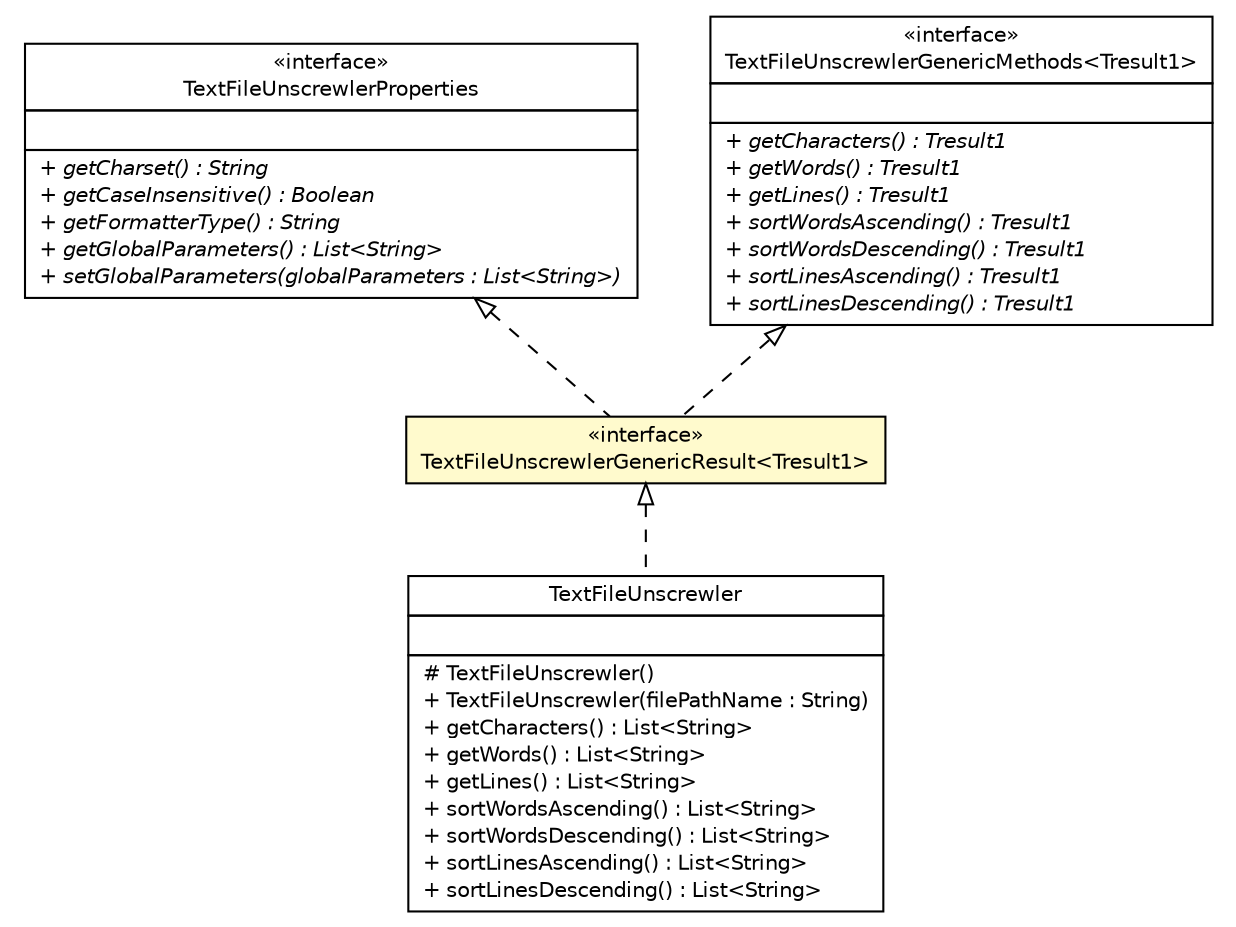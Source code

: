 #!/usr/local/bin/dot
#
# Class diagram 
# Generated by UMLGraph version R5_6-24-gf6e263 (http://www.umlgraph.org/)
#

digraph G {
	edge [fontname="Helvetica",fontsize=10,labelfontname="Helvetica",labelfontsize=10];
	node [fontname="Helvetica",fontsize=10,shape=plaintext];
	nodesep=0.25;
	ranksep=0.5;
	// org.apache.clusterbr.proc.imp.TextFileUnscrewler
	c364 [label=<<table title="org.apache.clusterbr.proc.imp.TextFileUnscrewler" border="0" cellborder="1" cellspacing="0" cellpadding="2" port="p" href="../imp/TextFileUnscrewler.html">
		<tr><td><table border="0" cellspacing="0" cellpadding="1">
<tr><td align="center" balign="center"> TextFileUnscrewler </td></tr>
		</table></td></tr>
		<tr><td><table border="0" cellspacing="0" cellpadding="1">
<tr><td align="left" balign="left">  </td></tr>
		</table></td></tr>
		<tr><td><table border="0" cellspacing="0" cellpadding="1">
<tr><td align="left" balign="left"> # TextFileUnscrewler() </td></tr>
<tr><td align="left" balign="left"> + TextFileUnscrewler(filePathName : String) </td></tr>
<tr><td align="left" balign="left"> + getCharacters() : List&lt;String&gt; </td></tr>
<tr><td align="left" balign="left"> + getWords() : List&lt;String&gt; </td></tr>
<tr><td align="left" balign="left"> + getLines() : List&lt;String&gt; </td></tr>
<tr><td align="left" balign="left"> + sortWordsAscending() : List&lt;String&gt; </td></tr>
<tr><td align="left" balign="left"> + sortWordsDescending() : List&lt;String&gt; </td></tr>
<tr><td align="left" balign="left"> + sortLinesAscending() : List&lt;String&gt; </td></tr>
<tr><td align="left" balign="left"> + sortLinesDescending() : List&lt;String&gt; </td></tr>
		</table></td></tr>
		</table>>, URL="../imp/TextFileUnscrewler.html", fontname="Helvetica", fontcolor="black", fontsize=10.0];
	// org.apache.clusterbr.proc.contract.TextFileUnscrewlerProperties
	c366 [label=<<table title="org.apache.clusterbr.proc.contract.TextFileUnscrewlerProperties" border="0" cellborder="1" cellspacing="0" cellpadding="2" port="p" href="./TextFileUnscrewlerProperties.html">
		<tr><td><table border="0" cellspacing="0" cellpadding="1">
<tr><td align="center" balign="center"> &#171;interface&#187; </td></tr>
<tr><td align="center" balign="center"> TextFileUnscrewlerProperties </td></tr>
		</table></td></tr>
		<tr><td><table border="0" cellspacing="0" cellpadding="1">
<tr><td align="left" balign="left">  </td></tr>
		</table></td></tr>
		<tr><td><table border="0" cellspacing="0" cellpadding="1">
<tr><td align="left" balign="left"><font face="Helvetica-Oblique" point-size="10.0"> + getCharset() : String </font></td></tr>
<tr><td align="left" balign="left"><font face="Helvetica-Oblique" point-size="10.0"> + getCaseInsensitive() : Boolean </font></td></tr>
<tr><td align="left" balign="left"><font face="Helvetica-Oblique" point-size="10.0"> + getFormatterType() : String </font></td></tr>
<tr><td align="left" balign="left"><font face="Helvetica-Oblique" point-size="10.0"> + getGlobalParameters() : List&lt;String&gt; </font></td></tr>
<tr><td align="left" balign="left"><font face="Helvetica-Oblique" point-size="10.0"> + setGlobalParameters(globalParameters : List&lt;String&gt;) </font></td></tr>
		</table></td></tr>
		</table>>, URL="./TextFileUnscrewlerProperties.html", fontname="Helvetica", fontcolor="black", fontsize=10.0];
	// org.apache.clusterbr.proc.contract.TextFileUnscrewlerGenericMethods<Tresult1>
	c367 [label=<<table title="org.apache.clusterbr.proc.contract.TextFileUnscrewlerGenericMethods" border="0" cellborder="1" cellspacing="0" cellpadding="2" port="p" href="./TextFileUnscrewlerGenericMethods.html">
		<tr><td><table border="0" cellspacing="0" cellpadding="1">
<tr><td align="center" balign="center"> &#171;interface&#187; </td></tr>
<tr><td align="center" balign="center"> TextFileUnscrewlerGenericMethods&lt;Tresult1&gt; </td></tr>
		</table></td></tr>
		<tr><td><table border="0" cellspacing="0" cellpadding="1">
<tr><td align="left" balign="left">  </td></tr>
		</table></td></tr>
		<tr><td><table border="0" cellspacing="0" cellpadding="1">
<tr><td align="left" balign="left"><font face="Helvetica-Oblique" point-size="10.0"> + getCharacters() : Tresult1 </font></td></tr>
<tr><td align="left" balign="left"><font face="Helvetica-Oblique" point-size="10.0"> + getWords() : Tresult1 </font></td></tr>
<tr><td align="left" balign="left"><font face="Helvetica-Oblique" point-size="10.0"> + getLines() : Tresult1 </font></td></tr>
<tr><td align="left" balign="left"><font face="Helvetica-Oblique" point-size="10.0"> + sortWordsAscending() : Tresult1 </font></td></tr>
<tr><td align="left" balign="left"><font face="Helvetica-Oblique" point-size="10.0"> + sortWordsDescending() : Tresult1 </font></td></tr>
<tr><td align="left" balign="left"><font face="Helvetica-Oblique" point-size="10.0"> + sortLinesAscending() : Tresult1 </font></td></tr>
<tr><td align="left" balign="left"><font face="Helvetica-Oblique" point-size="10.0"> + sortLinesDescending() : Tresult1 </font></td></tr>
		</table></td></tr>
		</table>>, URL="./TextFileUnscrewlerGenericMethods.html", fontname="Helvetica", fontcolor="black", fontsize=10.0];
	// org.apache.clusterbr.proc.contract.TextFileUnscrewlerGenericResult<Tresult1>
	c371 [label=<<table title="org.apache.clusterbr.proc.contract.TextFileUnscrewlerGenericResult" border="0" cellborder="1" cellspacing="0" cellpadding="2" port="p" bgcolor="lemonChiffon" href="./TextFileUnscrewlerGenericResult.html">
		<tr><td><table border="0" cellspacing="0" cellpadding="1">
<tr><td align="center" balign="center"> &#171;interface&#187; </td></tr>
<tr><td align="center" balign="center"> TextFileUnscrewlerGenericResult&lt;Tresult1&gt; </td></tr>
		</table></td></tr>
		</table>>, URL="./TextFileUnscrewlerGenericResult.html", fontname="Helvetica", fontcolor="black", fontsize=10.0];
	//org.apache.clusterbr.proc.imp.TextFileUnscrewler implements org.apache.clusterbr.proc.contract.TextFileUnscrewlerGenericResult<Tresult1>
	c371:p -> c364:p [dir=back,arrowtail=empty,style=dashed];
	//org.apache.clusterbr.proc.contract.TextFileUnscrewlerGenericResult<Tresult1> implements org.apache.clusterbr.proc.contract.TextFileUnscrewlerProperties
	c366:p -> c371:p [dir=back,arrowtail=empty,style=dashed];
	//org.apache.clusterbr.proc.contract.TextFileUnscrewlerGenericResult<Tresult1> implements org.apache.clusterbr.proc.contract.TextFileUnscrewlerGenericMethods<Tresult1>
	c367:p -> c371:p [dir=back,arrowtail=empty,style=dashed];
}

